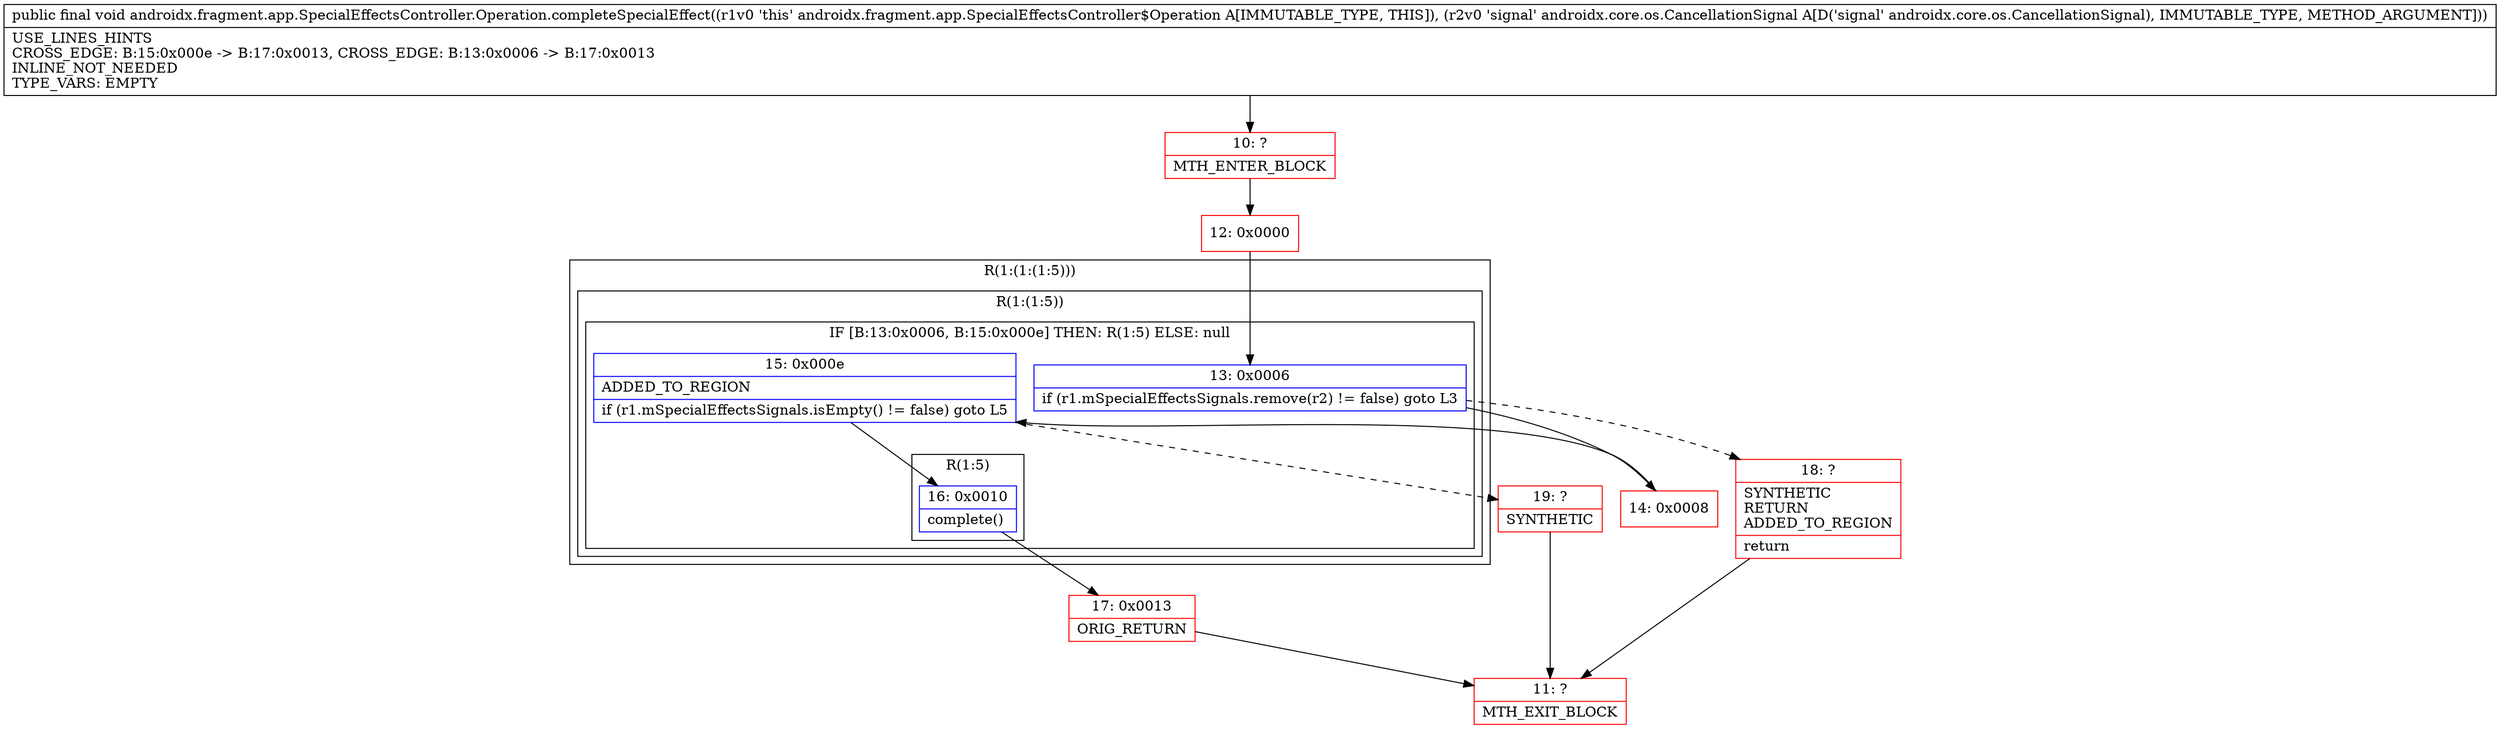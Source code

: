 digraph "CFG forandroidx.fragment.app.SpecialEffectsController.Operation.completeSpecialEffect(Landroidx\/core\/os\/CancellationSignal;)V" {
subgraph cluster_Region_1604188541 {
label = "R(1:(1:(1:5)))";
node [shape=record,color=blue];
subgraph cluster_Region_1907877114 {
label = "R(1:(1:5))";
node [shape=record,color=blue];
subgraph cluster_IfRegion_1175217388 {
label = "IF [B:13:0x0006, B:15:0x000e] THEN: R(1:5) ELSE: null";
node [shape=record,color=blue];
Node_13 [shape=record,label="{13\:\ 0x0006|if (r1.mSpecialEffectsSignals.remove(r2) != false) goto L3\l}"];
Node_15 [shape=record,label="{15\:\ 0x000e|ADDED_TO_REGION\l|if (r1.mSpecialEffectsSignals.isEmpty() != false) goto L5\l}"];
subgraph cluster_Region_999648034 {
label = "R(1:5)";
node [shape=record,color=blue];
Node_16 [shape=record,label="{16\:\ 0x0010|complete()\l}"];
}
}
}
}
Node_10 [shape=record,color=red,label="{10\:\ ?|MTH_ENTER_BLOCK\l}"];
Node_12 [shape=record,color=red,label="{12\:\ 0x0000}"];
Node_14 [shape=record,color=red,label="{14\:\ 0x0008}"];
Node_17 [shape=record,color=red,label="{17\:\ 0x0013|ORIG_RETURN\l}"];
Node_11 [shape=record,color=red,label="{11\:\ ?|MTH_EXIT_BLOCK\l}"];
Node_19 [shape=record,color=red,label="{19\:\ ?|SYNTHETIC\l}"];
Node_18 [shape=record,color=red,label="{18\:\ ?|SYNTHETIC\lRETURN\lADDED_TO_REGION\l|return\l}"];
MethodNode[shape=record,label="{public final void androidx.fragment.app.SpecialEffectsController.Operation.completeSpecialEffect((r1v0 'this' androidx.fragment.app.SpecialEffectsController$Operation A[IMMUTABLE_TYPE, THIS]), (r2v0 'signal' androidx.core.os.CancellationSignal A[D('signal' androidx.core.os.CancellationSignal), IMMUTABLE_TYPE, METHOD_ARGUMENT]))  | USE_LINES_HINTS\lCROSS_EDGE: B:15:0x000e \-\> B:17:0x0013, CROSS_EDGE: B:13:0x0006 \-\> B:17:0x0013\lINLINE_NOT_NEEDED\lTYPE_VARS: EMPTY\l}"];
MethodNode -> Node_10;Node_13 -> Node_14;
Node_13 -> Node_18[style=dashed];
Node_15 -> Node_16;
Node_15 -> Node_19[style=dashed];
Node_16 -> Node_17;
Node_10 -> Node_12;
Node_12 -> Node_13;
Node_14 -> Node_15;
Node_17 -> Node_11;
Node_19 -> Node_11;
Node_18 -> Node_11;
}

